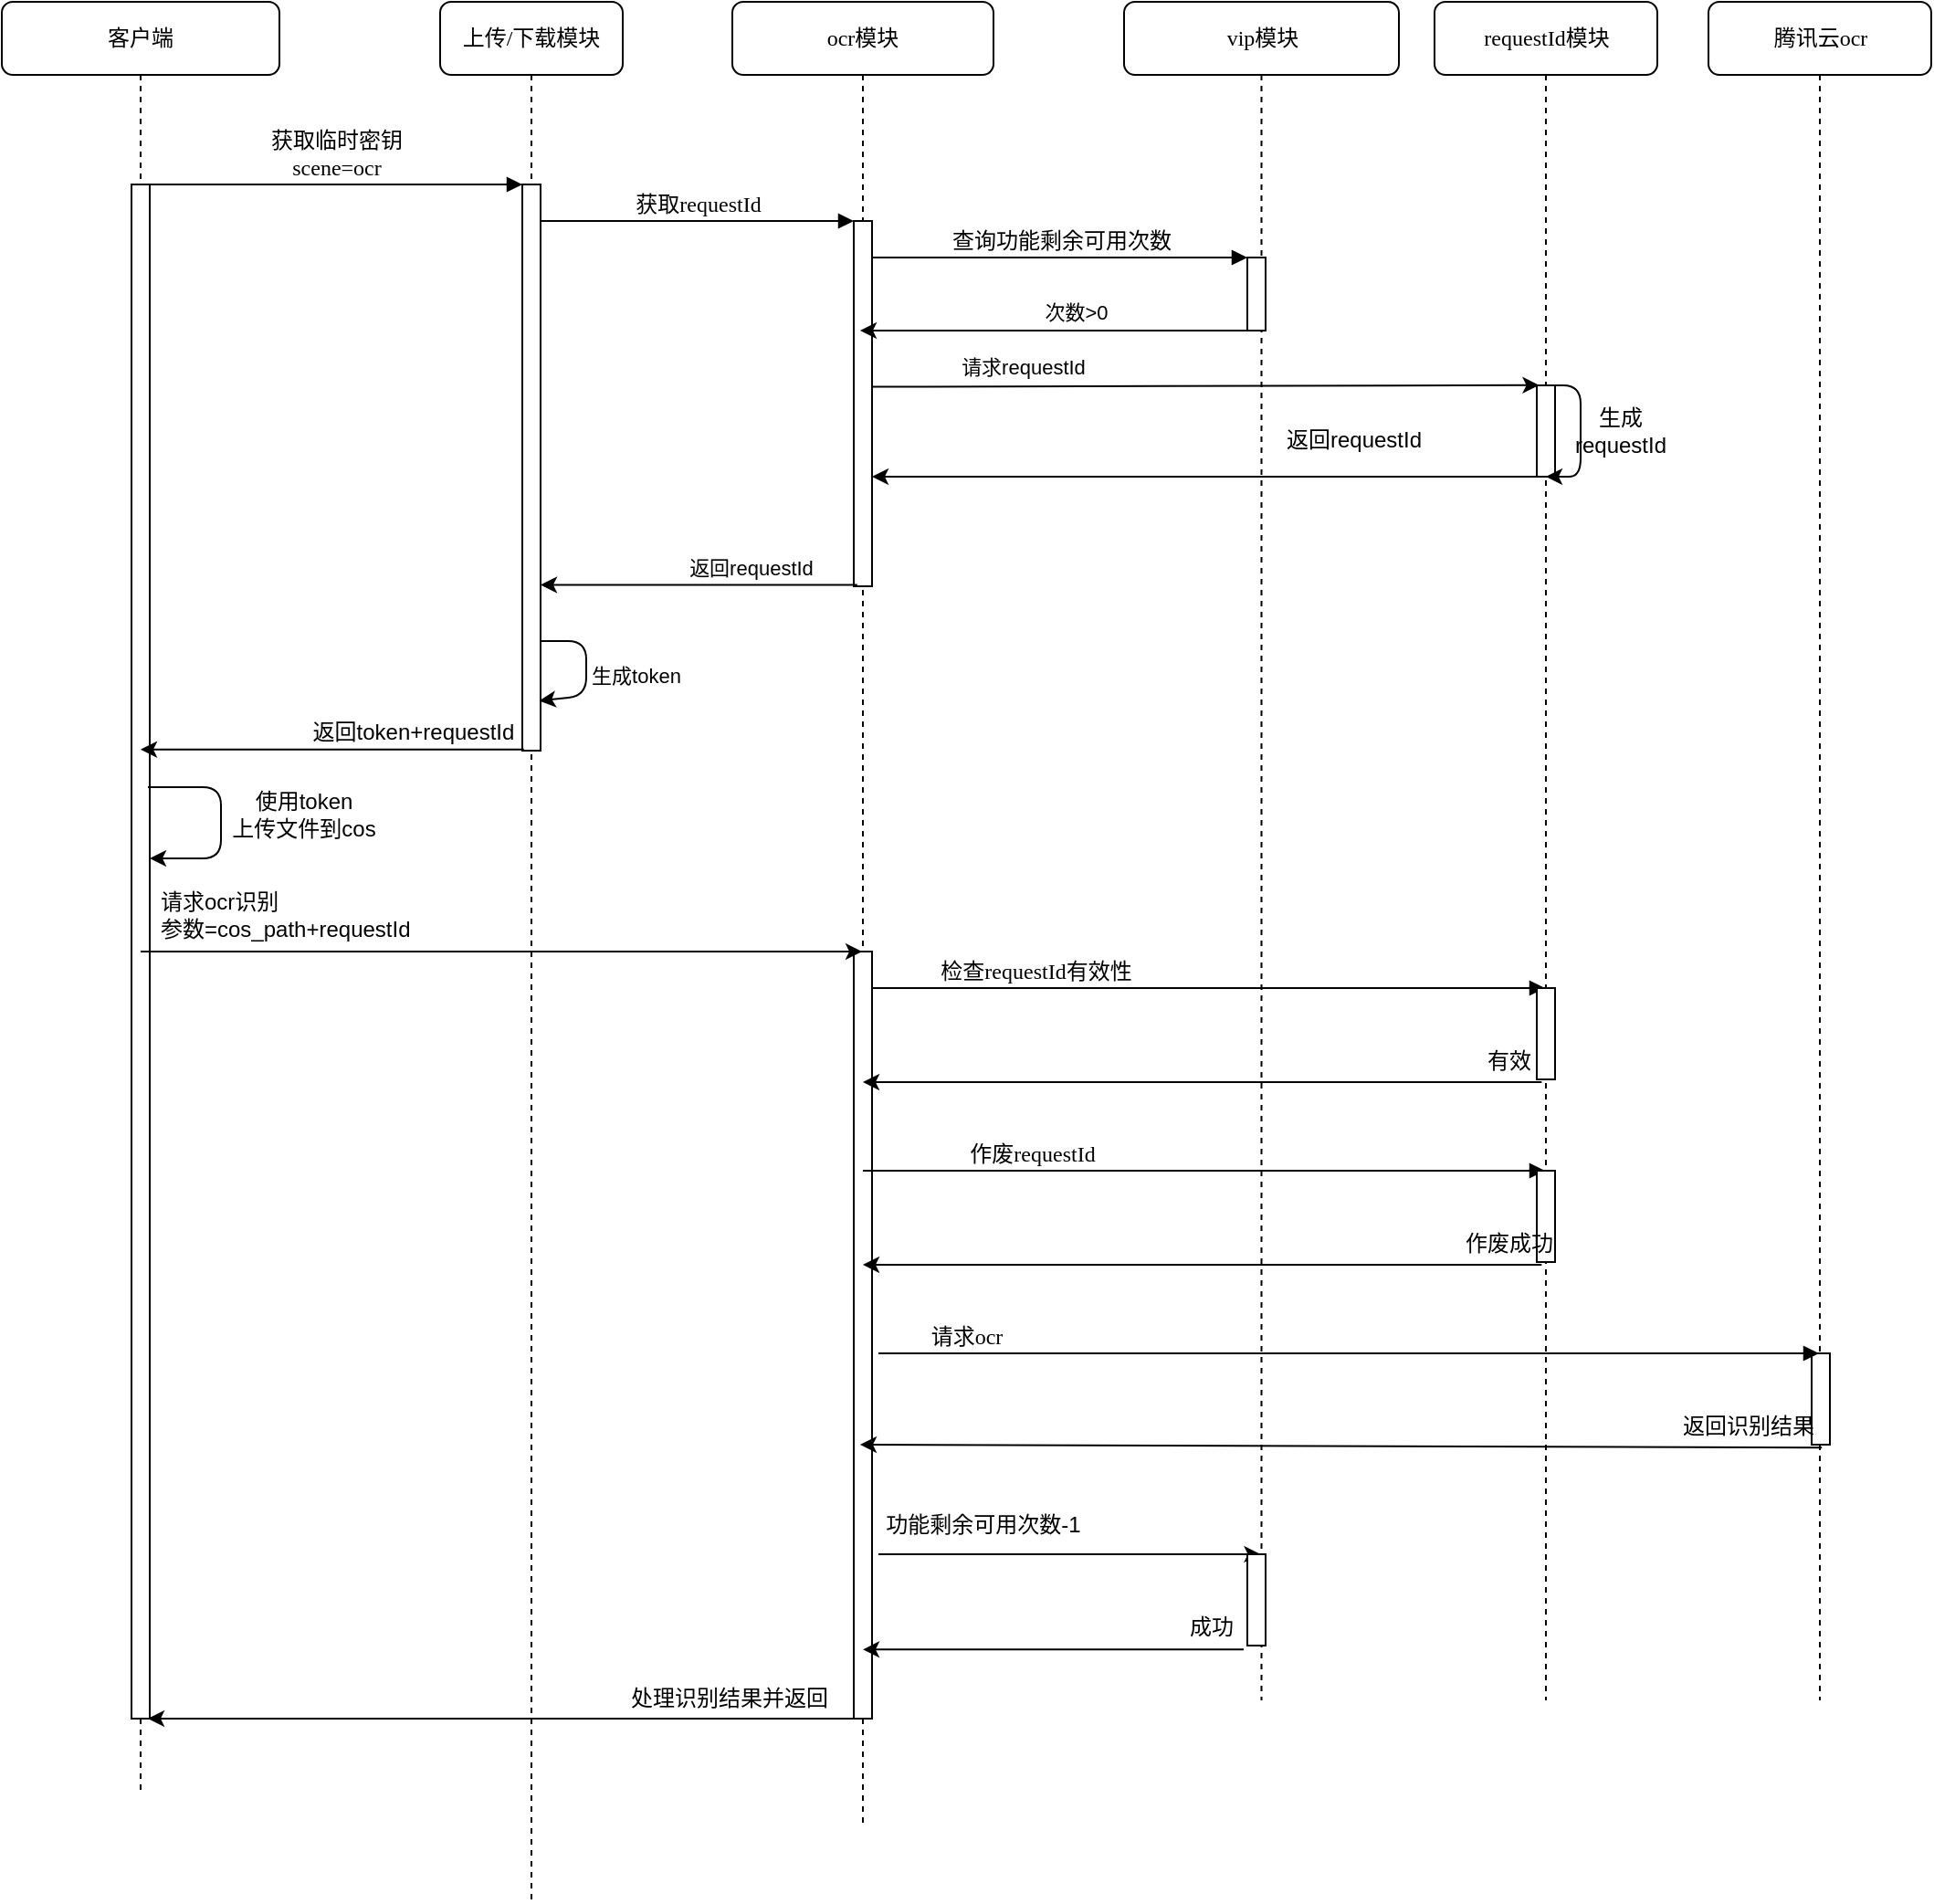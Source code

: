 <mxfile version="13.1.12" type="github">
  <diagram name="Page-1" id="13e1069c-82ec-6db2-03f1-153e76fe0fe0">
    <mxGraphModel dx="1406" dy="816" grid="1" gridSize="10" guides="1" tooltips="1" connect="1" arrows="1" fold="1" page="1" pageScale="1" pageWidth="1100" pageHeight="850" background="#ffffff" math="0" shadow="0">
      <root>
        <mxCell id="0" />
        <mxCell id="1" parent="0" />
        <mxCell id="7baba1c4bc27f4b0-2" value="上传/下载模块" style="shape=umlLifeline;perimeter=lifelinePerimeter;whiteSpace=wrap;html=1;container=1;collapsible=0;recursiveResize=0;outlineConnect=0;rounded=1;shadow=0;comic=0;labelBackgroundColor=none;strokeWidth=1;fontFamily=Verdana;fontSize=12;align=center;" parent="1" vertex="1">
          <mxGeometry x="240" y="80" width="100" height="1040" as="geometry" />
        </mxCell>
        <mxCell id="7baba1c4bc27f4b0-10" value="" style="html=1;points=[];perimeter=orthogonalPerimeter;rounded=0;shadow=0;comic=0;labelBackgroundColor=none;strokeWidth=1;fontFamily=Verdana;fontSize=12;align=center;" parent="7baba1c4bc27f4b0-2" vertex="1">
          <mxGeometry x="45" y="100" width="10" height="310" as="geometry" />
        </mxCell>
        <mxCell id="paOSaz7leoUmnfNhfHUe-16" value="" style="endArrow=classic;html=1;entryX=0.924;entryY=0.912;entryDx=0;entryDy=0;entryPerimeter=0;" edge="1" parent="7baba1c4bc27f4b0-2" source="7baba1c4bc27f4b0-10" target="7baba1c4bc27f4b0-10">
          <mxGeometry width="50" height="50" relative="1" as="geometry">
            <mxPoint x="50" y="390" as="sourcePoint" />
            <mxPoint x="100" y="340" as="targetPoint" />
            <Array as="points">
              <mxPoint x="80" y="350" />
              <mxPoint x="80" y="380" />
            </Array>
          </mxGeometry>
        </mxCell>
        <mxCell id="7baba1c4bc27f4b0-3" value="ocr模块" style="shape=umlLifeline;perimeter=lifelinePerimeter;whiteSpace=wrap;html=1;container=1;collapsible=0;recursiveResize=0;outlineConnect=0;rounded=1;shadow=0;comic=0;labelBackgroundColor=none;strokeWidth=1;fontFamily=Verdana;fontSize=12;align=center;" parent="1" vertex="1">
          <mxGeometry x="400" y="80" width="143" height="1000" as="geometry" />
        </mxCell>
        <mxCell id="7baba1c4bc27f4b0-13" value="" style="html=1;points=[];perimeter=orthogonalPerimeter;rounded=0;shadow=0;comic=0;labelBackgroundColor=none;strokeWidth=1;fontFamily=Verdana;fontSize=12;align=center;" parent="7baba1c4bc27f4b0-3" vertex="1">
          <mxGeometry x="66.5" y="120" width="10" height="200" as="geometry" />
        </mxCell>
        <mxCell id="paOSaz7leoUmnfNhfHUe-28" value="" style="html=1;points=[];perimeter=orthogonalPerimeter;rounded=0;shadow=0;comic=0;labelBackgroundColor=none;strokeWidth=1;fontFamily=Verdana;fontSize=12;align=center;" vertex="1" parent="7baba1c4bc27f4b0-3">
          <mxGeometry x="66.5" y="520" width="10" height="420" as="geometry" />
        </mxCell>
        <mxCell id="paOSaz7leoUmnfNhfHUe-49" value="" style="endArrow=classic;html=1;" edge="1" parent="7baba1c4bc27f4b0-3" source="7baba1c4bc27f4b0-3">
          <mxGeometry width="50" height="50" relative="1" as="geometry">
            <mxPoint x="-20" y="950" as="sourcePoint" />
            <mxPoint x="-320" y="940" as="targetPoint" />
            <Array as="points">
              <mxPoint x="-140" y="940" />
            </Array>
          </mxGeometry>
        </mxCell>
        <mxCell id="7baba1c4bc27f4b0-4" value="vip模块" style="shape=umlLifeline;perimeter=lifelinePerimeter;whiteSpace=wrap;html=1;container=1;collapsible=0;recursiveResize=0;outlineConnect=0;rounded=1;shadow=0;comic=0;labelBackgroundColor=none;strokeWidth=1;fontFamily=Verdana;fontSize=12;align=center;" parent="1" vertex="1">
          <mxGeometry x="614.5" y="80" width="150.5" height="930" as="geometry" />
        </mxCell>
        <mxCell id="paOSaz7leoUmnfNhfHUe-12" value="返回requestId" style="text;html=1;align=center;verticalAlign=middle;resizable=0;points=[];autosize=1;" vertex="1" parent="7baba1c4bc27f4b0-4">
          <mxGeometry x="80" y="230" width="90" height="20" as="geometry" />
        </mxCell>
        <mxCell id="7baba1c4bc27f4b0-16" value="" style="html=1;points=[];perimeter=orthogonalPerimeter;rounded=0;shadow=0;comic=0;labelBackgroundColor=none;strokeWidth=1;fontFamily=Verdana;fontSize=12;align=center;" parent="7baba1c4bc27f4b0-4" vertex="1">
          <mxGeometry x="67.5" y="140" width="10" height="40" as="geometry" />
        </mxCell>
        <mxCell id="paOSaz7leoUmnfNhfHUe-47" value="成功" style="text;html=1;align=center;verticalAlign=middle;resizable=0;points=[];autosize=1;" vertex="1" parent="7baba1c4bc27f4b0-4">
          <mxGeometry x="27.5" y="880" width="40" height="20" as="geometry" />
        </mxCell>
        <mxCell id="7baba1c4bc27f4b0-5" value="requestId模块" style="shape=umlLifeline;perimeter=lifelinePerimeter;whiteSpace=wrap;html=1;container=1;collapsible=0;recursiveResize=0;outlineConnect=0;rounded=1;shadow=0;comic=0;labelBackgroundColor=none;strokeWidth=1;fontFamily=Verdana;fontSize=12;align=center;" parent="1" vertex="1">
          <mxGeometry x="784.5" y="80" width="122" height="930" as="geometry" />
        </mxCell>
        <mxCell id="paOSaz7leoUmnfNhfHUe-15" value="" style="html=1;points=[];perimeter=orthogonalPerimeter;rounded=0;shadow=0;comic=0;labelBackgroundColor=none;strokeWidth=1;fontFamily=Verdana;fontSize=12;align=center;" vertex="1" parent="7baba1c4bc27f4b0-5">
          <mxGeometry x="56" y="210" width="10" height="50" as="geometry" />
        </mxCell>
        <mxCell id="paOSaz7leoUmnfNhfHUe-23" value="生成&lt;br&gt;requestId" style="text;html=1;align=center;verticalAlign=middle;resizable=0;points=[];autosize=1;" vertex="1" parent="7baba1c4bc27f4b0-5">
          <mxGeometry x="66" y="220" width="70" height="30" as="geometry" />
        </mxCell>
        <mxCell id="paOSaz7leoUmnfNhfHUe-40" value="作废requestId" style="html=1;verticalAlign=bottom;endArrow=block;labelBackgroundColor=none;fontFamily=Verdana;fontSize=12;edgeStyle=elbowEdgeStyle;elbow=vertical;" edge="1" parent="7baba1c4bc27f4b0-5" source="7baba1c4bc27f4b0-3">
          <mxGeometry x="0.299" y="-150" relative="1" as="geometry">
            <mxPoint x="-255" y="640" as="sourcePoint" />
            <Array as="points">
              <mxPoint x="-50" y="640" />
              <mxPoint x="60" y="645" />
              <mxPoint x="-240" y="670" />
            </Array>
            <mxPoint x="60.5" y="640" as="targetPoint" />
            <mxPoint x="-150" y="-150" as="offset" />
          </mxGeometry>
        </mxCell>
        <mxCell id="paOSaz7leoUmnfNhfHUe-41" value="" style="html=1;points=[];perimeter=orthogonalPerimeter;rounded=0;shadow=0;comic=0;labelBackgroundColor=none;strokeWidth=1;fontFamily=Verdana;fontSize=12;align=center;" vertex="1" parent="7baba1c4bc27f4b0-5">
          <mxGeometry x="56" y="640" width="10" height="50" as="geometry" />
        </mxCell>
        <mxCell id="paOSaz7leoUmnfNhfHUe-43" value="作废成功" style="text;html=1;align=center;verticalAlign=middle;resizable=0;points=[];autosize=1;" vertex="1" parent="7baba1c4bc27f4b0-5">
          <mxGeometry x="10" y="670" width="60" height="20" as="geometry" />
        </mxCell>
        <mxCell id="7baba1c4bc27f4b0-8" value="客户端" style="shape=umlLifeline;perimeter=lifelinePerimeter;whiteSpace=wrap;html=1;container=1;collapsible=0;recursiveResize=0;outlineConnect=0;rounded=1;shadow=0;comic=0;labelBackgroundColor=none;strokeWidth=1;fontFamily=Verdana;fontSize=12;align=center;" parent="1" vertex="1">
          <mxGeometry y="80" width="152" height="980" as="geometry" />
        </mxCell>
        <mxCell id="7baba1c4bc27f4b0-9" value="" style="html=1;points=[];perimeter=orthogonalPerimeter;rounded=0;shadow=0;comic=0;labelBackgroundColor=none;strokeWidth=1;fontFamily=Verdana;fontSize=12;align=center;" parent="7baba1c4bc27f4b0-8" vertex="1">
          <mxGeometry x="71" y="100" width="10" height="840" as="geometry" />
        </mxCell>
        <mxCell id="paOSaz7leoUmnfNhfHUe-24" value="" style="endArrow=classic;html=1;" edge="1" parent="7baba1c4bc27f4b0-8" target="7baba1c4bc27f4b0-9">
          <mxGeometry width="50" height="50" relative="1" as="geometry">
            <mxPoint x="80" y="430" as="sourcePoint" />
            <mxPoint x="100" y="430" as="targetPoint" />
            <Array as="points">
              <mxPoint x="120" y="430" />
              <mxPoint x="120" y="469" />
            </Array>
          </mxGeometry>
        </mxCell>
        <mxCell id="7baba1c4bc27f4b0-17" value="查询功能剩余可用次数" style="html=1;verticalAlign=bottom;endArrow=block;labelBackgroundColor=none;fontFamily=Verdana;fontSize=12;edgeStyle=elbowEdgeStyle;elbow=vertical;" parent="1" source="7baba1c4bc27f4b0-13" target="7baba1c4bc27f4b0-16" edge="1">
          <mxGeometry relative="1" as="geometry">
            <mxPoint x="510" y="220" as="sourcePoint" />
            <Array as="points">
              <mxPoint x="480" y="220" />
            </Array>
          </mxGeometry>
        </mxCell>
        <mxCell id="7baba1c4bc27f4b0-11" value="获取临时密钥&lt;br&gt;scene=ocr" style="html=1;verticalAlign=bottom;endArrow=block;entryX=0;entryY=0;labelBackgroundColor=none;fontFamily=Verdana;fontSize=12;edgeStyle=elbowEdgeStyle;elbow=vertical;" parent="1" source="7baba1c4bc27f4b0-9" target="7baba1c4bc27f4b0-10" edge="1">
          <mxGeometry relative="1" as="geometry">
            <mxPoint x="220" y="190" as="sourcePoint" />
          </mxGeometry>
        </mxCell>
        <mxCell id="7baba1c4bc27f4b0-14" value="获取requestId" style="html=1;verticalAlign=bottom;endArrow=block;entryX=0;entryY=0;labelBackgroundColor=none;fontFamily=Verdana;fontSize=12;edgeStyle=elbowEdgeStyle;elbow=vertical;" parent="1" source="7baba1c4bc27f4b0-10" target="7baba1c4bc27f4b0-13" edge="1">
          <mxGeometry relative="1" as="geometry">
            <mxPoint x="370" y="200" as="sourcePoint" />
          </mxGeometry>
        </mxCell>
        <mxCell id="paOSaz7leoUmnfNhfHUe-4" value="" style="endArrow=classic;html=1;exitX=0.969;exitY=0.454;exitDx=0;exitDy=0;exitPerimeter=0;entryX=0.123;entryY=-0.002;entryDx=0;entryDy=0;entryPerimeter=0;" edge="1" parent="1" source="7baba1c4bc27f4b0-13" target="paOSaz7leoUmnfNhfHUe-15">
          <mxGeometry width="50" height="50" relative="1" as="geometry">
            <mxPoint x="450" y="350" as="sourcePoint" />
            <mxPoint x="500" y="300" as="targetPoint" />
          </mxGeometry>
        </mxCell>
        <mxCell id="paOSaz7leoUmnfNhfHUe-9" value="请求requestId" style="edgeLabel;html=1;align=center;verticalAlign=middle;resizable=0;points=[];" vertex="1" connectable="0" parent="paOSaz7leoUmnfNhfHUe-4">
          <mxGeometry x="0.168" y="-1" relative="1" as="geometry">
            <mxPoint x="-130.69" y="-11.27" as="offset" />
          </mxGeometry>
        </mxCell>
        <mxCell id="paOSaz7leoUmnfNhfHUe-7" value="" style="endArrow=classic;html=1;" edge="1" parent="1" source="7baba1c4bc27f4b0-16">
          <mxGeometry width="50" height="50" relative="1" as="geometry">
            <mxPoint x="570" y="300" as="sourcePoint" />
            <mxPoint x="470" y="260" as="targetPoint" />
            <Array as="points" />
          </mxGeometry>
        </mxCell>
        <mxCell id="paOSaz7leoUmnfNhfHUe-8" value="次数&amp;gt;0" style="edgeLabel;html=1;align=center;verticalAlign=middle;resizable=0;points=[];" vertex="1" connectable="0" parent="paOSaz7leoUmnfNhfHUe-7">
          <mxGeometry x="-0.237" y="-2" relative="1" as="geometry">
            <mxPoint x="-13" y="-8.12" as="offset" />
          </mxGeometry>
        </mxCell>
        <mxCell id="paOSaz7leoUmnfNhfHUe-11" value="" style="endArrow=classic;html=1;" edge="1" parent="1" source="7baba1c4bc27f4b0-5" target="7baba1c4bc27f4b0-13">
          <mxGeometry width="50" height="50" relative="1" as="geometry">
            <mxPoint x="510" y="370" as="sourcePoint" />
            <mxPoint x="560" y="320" as="targetPoint" />
            <Array as="points">
              <mxPoint x="680" y="340" />
            </Array>
          </mxGeometry>
        </mxCell>
        <mxCell id="paOSaz7leoUmnfNhfHUe-13" value="" style="endArrow=classic;html=1;exitX=0.191;exitY=0.996;exitDx=0;exitDy=0;exitPerimeter=0;" edge="1" parent="1" source="7baba1c4bc27f4b0-13" target="7baba1c4bc27f4b0-10">
          <mxGeometry width="50" height="50" relative="1" as="geometry">
            <mxPoint x="440" y="370" as="sourcePoint" />
            <mxPoint x="290" y="369.58" as="targetPoint" />
          </mxGeometry>
        </mxCell>
        <mxCell id="paOSaz7leoUmnfNhfHUe-14" value="返回requestId" style="edgeLabel;html=1;align=center;verticalAlign=middle;resizable=0;points=[];" vertex="1" connectable="0" parent="paOSaz7leoUmnfNhfHUe-13">
          <mxGeometry x="0.1" y="2" relative="1" as="geometry">
            <mxPoint x="36.52" y="-11.2" as="offset" />
          </mxGeometry>
        </mxCell>
        <mxCell id="paOSaz7leoUmnfNhfHUe-19" value="生成token" style="edgeLabel;html=1;align=center;verticalAlign=middle;resizable=0;points=[];" vertex="1" connectable="0" parent="1">
          <mxGeometry x="309.997" y="460" as="geometry">
            <mxPoint x="36.52" y="-11.2" as="offset" />
          </mxGeometry>
        </mxCell>
        <mxCell id="paOSaz7leoUmnfNhfHUe-20" value="" style="endArrow=classic;html=1;exitX=0.086;exitY=0.998;exitDx=0;exitDy=0;exitPerimeter=0;" edge="1" parent="1" source="7baba1c4bc27f4b0-10" target="7baba1c4bc27f4b0-8">
          <mxGeometry width="50" height="50" relative="1" as="geometry">
            <mxPoint x="300" y="480" as="sourcePoint" />
            <mxPoint x="350" y="430" as="targetPoint" />
          </mxGeometry>
        </mxCell>
        <mxCell id="paOSaz7leoUmnfNhfHUe-21" value="返回token+requestId" style="text;html=1;align=center;verticalAlign=middle;resizable=0;points=[];autosize=1;" vertex="1" parent="1">
          <mxGeometry x="160" y="470" width="130" height="20" as="geometry" />
        </mxCell>
        <mxCell id="paOSaz7leoUmnfNhfHUe-22" value="" style="endArrow=classic;html=1;" edge="1" parent="1" source="7baba1c4bc27f4b0-5" target="7baba1c4bc27f4b0-5">
          <mxGeometry width="50" height="50" relative="1" as="geometry">
            <mxPoint x="844.5" y="340" as="sourcePoint" />
            <mxPoint x="894.5" y="290" as="targetPoint" />
            <Array as="points">
              <mxPoint x="864.5" y="290" />
              <mxPoint x="864.5" y="340" />
            </Array>
          </mxGeometry>
        </mxCell>
        <mxCell id="paOSaz7leoUmnfNhfHUe-25" value="使用token&lt;br&gt;上传文件到cos" style="text;html=1;align=center;verticalAlign=middle;resizable=0;points=[];autosize=1;" vertex="1" parent="1">
          <mxGeometry x="120" y="510" width="90" height="30" as="geometry" />
        </mxCell>
        <mxCell id="paOSaz7leoUmnfNhfHUe-26" value="" style="endArrow=classic;html=1;" edge="1" parent="1" source="7baba1c4bc27f4b0-8" target="7baba1c4bc27f4b0-3">
          <mxGeometry width="50" height="50" relative="1" as="geometry">
            <mxPoint x="240" y="540" as="sourcePoint" />
            <mxPoint x="290" y="490" as="targetPoint" />
            <Array as="points">
              <mxPoint x="250" y="600" />
            </Array>
          </mxGeometry>
        </mxCell>
        <mxCell id="paOSaz7leoUmnfNhfHUe-27" value="请求ocr识别&lt;br&gt;参数=cos_path+requestId" style="text;html=1;align=left;verticalAlign=middle;resizable=0;points=[];autosize=1;" vertex="1" parent="1">
          <mxGeometry x="85" y="565" width="160" height="30" as="geometry" />
        </mxCell>
        <mxCell id="paOSaz7leoUmnfNhfHUe-29" value="检查requestId有效性" style="html=1;verticalAlign=bottom;endArrow=block;labelBackgroundColor=none;fontFamily=Verdana;fontSize=12;edgeStyle=elbowEdgeStyle;elbow=vertical;" edge="1" parent="1" source="paOSaz7leoUmnfNhfHUe-28" target="7baba1c4bc27f4b0-5">
          <mxGeometry x="0.299" y="-150" relative="1" as="geometry">
            <mxPoint x="460" y="640" as="sourcePoint" />
            <Array as="points">
              <mxPoint x="660" y="620" />
              <mxPoint x="770" y="625" />
              <mxPoint x="470" y="650" />
            </Array>
            <mxPoint x="612.5" y="640" as="targetPoint" />
            <mxPoint x="-150" y="-150" as="offset" />
          </mxGeometry>
        </mxCell>
        <mxCell id="paOSaz7leoUmnfNhfHUe-30" value="" style="html=1;points=[];perimeter=orthogonalPerimeter;rounded=0;shadow=0;comic=0;labelBackgroundColor=none;strokeWidth=1;fontFamily=Verdana;fontSize=12;align=center;" vertex="1" parent="1">
          <mxGeometry x="840.5" y="620" width="10" height="50" as="geometry" />
        </mxCell>
        <mxCell id="paOSaz7leoUmnfNhfHUe-31" value="" style="endArrow=classic;html=1;exitX=0.267;exitY=1.03;exitDx=0;exitDy=0;exitPerimeter=0;" edge="1" parent="1" source="paOSaz7leoUmnfNhfHUe-30" target="7baba1c4bc27f4b0-3">
          <mxGeometry width="50" height="50" relative="1" as="geometry">
            <mxPoint x="410" y="610" as="sourcePoint" />
            <mxPoint x="490" y="660" as="targetPoint" />
          </mxGeometry>
        </mxCell>
        <mxCell id="paOSaz7leoUmnfNhfHUe-32" value="有效" style="text;html=1;align=center;verticalAlign=middle;resizable=0;points=[];autosize=1;" vertex="1" parent="1">
          <mxGeometry x="804.5" y="650" width="40" height="20" as="geometry" />
        </mxCell>
        <mxCell id="paOSaz7leoUmnfNhfHUe-33" value="腾讯云ocr" style="shape=umlLifeline;perimeter=lifelinePerimeter;whiteSpace=wrap;html=1;container=1;collapsible=0;recursiveResize=0;outlineConnect=0;rounded=1;shadow=0;comic=0;labelBackgroundColor=none;strokeWidth=1;fontFamily=Verdana;fontSize=12;align=center;" vertex="1" parent="1">
          <mxGeometry x="934.5" y="80" width="122" height="930" as="geometry" />
        </mxCell>
        <mxCell id="paOSaz7leoUmnfNhfHUe-34" value="" style="html=1;points=[];perimeter=orthogonalPerimeter;rounded=0;shadow=0;comic=0;labelBackgroundColor=none;strokeWidth=1;fontFamily=Verdana;fontSize=12;align=center;" vertex="1" parent="paOSaz7leoUmnfNhfHUe-33">
          <mxGeometry x="56.5" y="740" width="10" height="50" as="geometry" />
        </mxCell>
        <mxCell id="paOSaz7leoUmnfNhfHUe-39" value="返回识别结果" style="text;html=1;align=center;verticalAlign=middle;resizable=0;points=[];autosize=1;" vertex="1" parent="paOSaz7leoUmnfNhfHUe-33">
          <mxGeometry x="-23.5" y="770" width="90" height="20" as="geometry" />
        </mxCell>
        <mxCell id="paOSaz7leoUmnfNhfHUe-37" value="请求ocr" style="html=1;verticalAlign=bottom;endArrow=block;labelBackgroundColor=none;fontFamily=Verdana;fontSize=12;edgeStyle=elbowEdgeStyle;elbow=vertical;" edge="1" parent="1" target="paOSaz7leoUmnfNhfHUe-33">
          <mxGeometry x="-0.12" y="-179" relative="1" as="geometry">
            <mxPoint x="480" y="820" as="sourcePoint" />
            <Array as="points">
              <mxPoint x="660" y="820" />
              <mxPoint x="770" y="825" />
              <mxPoint x="470" y="850" />
            </Array>
            <mxPoint x="921" y="820" as="targetPoint" />
            <mxPoint x="-179" y="-179" as="offset" />
          </mxGeometry>
        </mxCell>
        <mxCell id="paOSaz7leoUmnfNhfHUe-38" value="" style="endArrow=classic;html=1;exitX=0.56;exitY=1.032;exitDx=0;exitDy=0;exitPerimeter=0;" edge="1" parent="1" source="paOSaz7leoUmnfNhfHUe-34">
          <mxGeometry width="50" height="50" relative="1" as="geometry">
            <mxPoint x="730.5" y="910" as="sourcePoint" />
            <mxPoint x="470" y="870" as="targetPoint" />
          </mxGeometry>
        </mxCell>
        <mxCell id="paOSaz7leoUmnfNhfHUe-44" value="" style="endArrow=classic;html=1;" edge="1" parent="1" target="7baba1c4bc27f4b0-4">
          <mxGeometry width="50" height="50" relative="1" as="geometry">
            <mxPoint x="480" y="930" as="sourcePoint" />
            <mxPoint x="600" y="890" as="targetPoint" />
            <Array as="points">
              <mxPoint x="510" y="930" />
            </Array>
          </mxGeometry>
        </mxCell>
        <mxCell id="paOSaz7leoUmnfNhfHUe-42" value="" style="endArrow=classic;html=1;exitX=0.267;exitY=1.03;exitDx=0;exitDy=0;exitPerimeter=0;" edge="1" parent="1" source="paOSaz7leoUmnfNhfHUe-41" target="7baba1c4bc27f4b0-3">
          <mxGeometry width="50" height="50" relative="1" as="geometry">
            <mxPoint x="484.5" y="710" as="sourcePoint" />
            <mxPoint x="524" y="771.5" as="targetPoint" />
          </mxGeometry>
        </mxCell>
        <mxCell id="paOSaz7leoUmnfNhfHUe-45" value="功能剩余可用次数-1" style="text;html=1;align=center;verticalAlign=middle;resizable=0;points=[];autosize=1;" vertex="1" parent="1">
          <mxGeometry x="476.5" y="904" width="120" height="20" as="geometry" />
        </mxCell>
        <mxCell id="paOSaz7leoUmnfNhfHUe-46" value="" style="html=1;points=[];perimeter=orthogonalPerimeter;rounded=0;shadow=0;comic=0;labelBackgroundColor=none;strokeWidth=1;fontFamily=Verdana;fontSize=12;align=center;" vertex="1" parent="1">
          <mxGeometry x="682" y="930" width="10" height="50" as="geometry" />
        </mxCell>
        <mxCell id="paOSaz7leoUmnfNhfHUe-48" value="" style="endArrow=classic;html=1;exitX=-0.197;exitY=1.043;exitDx=0;exitDy=0;exitPerimeter=0;" edge="1" parent="1" source="paOSaz7leoUmnfNhfHUe-46" target="7baba1c4bc27f4b0-3">
          <mxGeometry width="50" height="50" relative="1" as="geometry">
            <mxPoint x="570" y="1040" as="sourcePoint" />
            <mxPoint x="620" y="990" as="targetPoint" />
          </mxGeometry>
        </mxCell>
        <mxCell id="paOSaz7leoUmnfNhfHUe-50" value="处理识别结果并返回" style="text;html=1;align=center;verticalAlign=middle;resizable=0;points=[];autosize=1;" vertex="1" parent="1">
          <mxGeometry x="338" y="999" width="120" height="20" as="geometry" />
        </mxCell>
      </root>
    </mxGraphModel>
  </diagram>
</mxfile>
